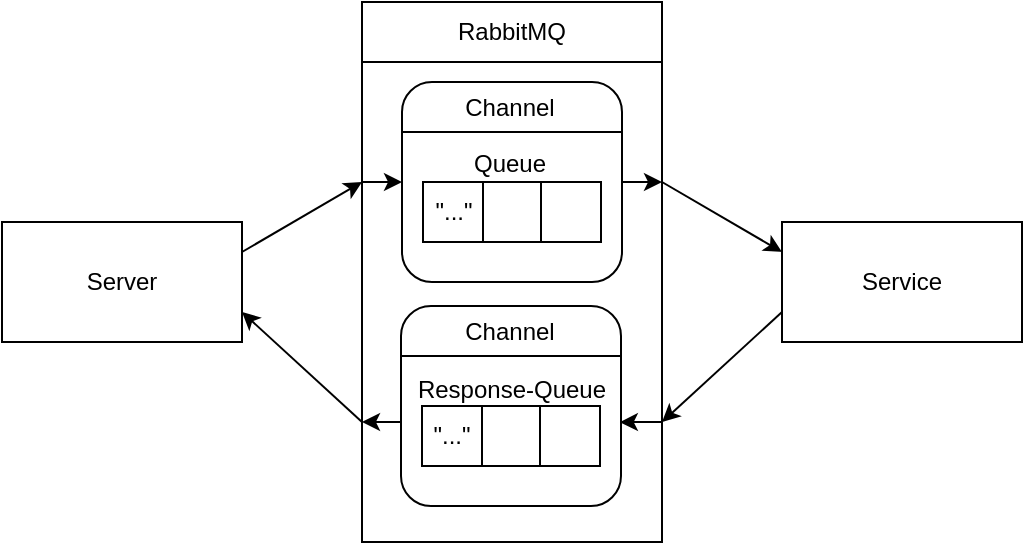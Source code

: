 <mxfile version="20.6.2" type="device"><diagram id="886E_Uxkm8Q78iOhJF0P" name="Seite-1"><mxGraphModel dx="853" dy="583" grid="1" gridSize="10" guides="1" tooltips="1" connect="1" arrows="1" fold="1" page="1" pageScale="1" pageWidth="827" pageHeight="1169" math="0" shadow="0"><root><mxCell id="0"/><mxCell id="1" parent="0"/><mxCell id="oR-uJyEoyYGGMCKk9j6R-6" value="" style="rounded=0;whiteSpace=wrap;html=1;" vertex="1" parent="1"><mxGeometry x="310" y="260" width="150" height="240" as="geometry"/></mxCell><mxCell id="oR-uJyEoyYGGMCKk9j6R-1" value="Server" style="rounded=0;whiteSpace=wrap;html=1;" vertex="1" parent="1"><mxGeometry x="130" y="340" width="120" height="60" as="geometry"/></mxCell><mxCell id="oR-uJyEoyYGGMCKk9j6R-3" value="Service" style="rounded=0;whiteSpace=wrap;html=1;" vertex="1" parent="1"><mxGeometry x="520" y="340" width="120" height="60" as="geometry"/></mxCell><mxCell id="oR-uJyEoyYGGMCKk9j6R-18" value="" style="endArrow=classic;html=1;rounded=0;entryX=0;entryY=0.25;entryDx=0;entryDy=0;exitX=1;exitY=0.25;exitDx=0;exitDy=0;" edge="1" parent="1" source="oR-uJyEoyYGGMCKk9j6R-1" target="oR-uJyEoyYGGMCKk9j6R-6"><mxGeometry width="50" height="50" relative="1" as="geometry"><mxPoint x="270" y="370" as="sourcePoint"/><mxPoint x="260" y="440" as="targetPoint"/></mxGeometry></mxCell><mxCell id="oR-uJyEoyYGGMCKk9j6R-19" value="RabbitMQ" style="rounded=0;whiteSpace=wrap;html=1;" vertex="1" parent="1"><mxGeometry x="310" y="230" width="150" height="30" as="geometry"/></mxCell><mxCell id="oR-uJyEoyYGGMCKk9j6R-20" value="" style="endArrow=classic;html=1;rounded=0;exitX=1;exitY=0.25;exitDx=0;exitDy=0;entryX=0;entryY=0.25;entryDx=0;entryDy=0;" edge="1" parent="1" source="oR-uJyEoyYGGMCKk9j6R-6" target="oR-uJyEoyYGGMCKk9j6R-3"><mxGeometry width="50" height="50" relative="1" as="geometry"><mxPoint x="490" y="470" as="sourcePoint"/><mxPoint x="540" y="420" as="targetPoint"/></mxGeometry></mxCell><mxCell id="oR-uJyEoyYGGMCKk9j6R-22" value="" style="rounded=1;whiteSpace=wrap;html=1;" vertex="1" parent="1"><mxGeometry x="330" y="270" width="110" height="100" as="geometry"/></mxCell><mxCell id="oR-uJyEoyYGGMCKk9j6R-23" value="Channel" style="text;html=1;strokeColor=none;fillColor=none;align=center;verticalAlign=middle;whiteSpace=wrap;rounded=0;" vertex="1" parent="1"><mxGeometry x="354" y="268" width="60" height="30" as="geometry"/></mxCell><mxCell id="oR-uJyEoyYGGMCKk9j6R-24" value="" style="rounded=0;whiteSpace=wrap;html=1;" vertex="1" parent="1"><mxGeometry x="340.5" y="320" width="30" height="30" as="geometry"/></mxCell><mxCell id="oR-uJyEoyYGGMCKk9j6R-25" value="" style="rounded=0;whiteSpace=wrap;html=1;" vertex="1" parent="1"><mxGeometry x="370.5" y="320" width="30" height="30" as="geometry"/></mxCell><mxCell id="oR-uJyEoyYGGMCKk9j6R-26" value="" style="rounded=0;whiteSpace=wrap;html=1;" vertex="1" parent="1"><mxGeometry x="399.5" y="320" width="30" height="30" as="geometry"/></mxCell><mxCell id="oR-uJyEoyYGGMCKk9j6R-27" value="Queue" style="text;html=1;strokeColor=none;fillColor=none;align=center;verticalAlign=middle;whiteSpace=wrap;rounded=0;" vertex="1" parent="1"><mxGeometry x="353.5" y="296" width="60" height="30" as="geometry"/></mxCell><mxCell id="oR-uJyEoyYGGMCKk9j6R-28" value="" style="endArrow=none;html=1;rounded=0;exitX=1;exitY=0.25;exitDx=0;exitDy=0;entryX=0;entryY=0.25;entryDx=0;entryDy=0;" edge="1" parent="1" source="oR-uJyEoyYGGMCKk9j6R-22" target="oR-uJyEoyYGGMCKk9j6R-22"><mxGeometry width="50" height="50" relative="1" as="geometry"><mxPoint x="450" y="510" as="sourcePoint"/><mxPoint x="500" y="460" as="targetPoint"/></mxGeometry></mxCell><mxCell id="oR-uJyEoyYGGMCKk9j6R-29" value="&quot;...&quot;" style="text;html=1;strokeColor=none;fillColor=none;align=center;verticalAlign=middle;whiteSpace=wrap;rounded=0;" vertex="1" parent="1"><mxGeometry x="325.5" y="320" width="60" height="30" as="geometry"/></mxCell><mxCell id="oR-uJyEoyYGGMCKk9j6R-32" value="" style="rounded=1;whiteSpace=wrap;html=1;" vertex="1" parent="1"><mxGeometry x="329.5" y="382" width="110" height="100" as="geometry"/></mxCell><mxCell id="oR-uJyEoyYGGMCKk9j6R-33" value="Channel" style="text;html=1;strokeColor=none;fillColor=none;align=center;verticalAlign=middle;whiteSpace=wrap;rounded=0;" vertex="1" parent="1"><mxGeometry x="353.5" y="380" width="60" height="30" as="geometry"/></mxCell><mxCell id="oR-uJyEoyYGGMCKk9j6R-34" value="" style="rounded=0;whiteSpace=wrap;html=1;" vertex="1" parent="1"><mxGeometry x="340" y="432" width="30" height="30" as="geometry"/></mxCell><mxCell id="oR-uJyEoyYGGMCKk9j6R-35" value="" style="rounded=0;whiteSpace=wrap;html=1;" vertex="1" parent="1"><mxGeometry x="370" y="432" width="30" height="30" as="geometry"/></mxCell><mxCell id="oR-uJyEoyYGGMCKk9j6R-36" value="" style="rounded=0;whiteSpace=wrap;html=1;" vertex="1" parent="1"><mxGeometry x="399" y="432" width="30" height="30" as="geometry"/></mxCell><mxCell id="oR-uJyEoyYGGMCKk9j6R-37" value="Response-Queue" style="text;html=1;strokeColor=none;fillColor=none;align=center;verticalAlign=middle;whiteSpace=wrap;rounded=0;" vertex="1" parent="1"><mxGeometry x="322" y="409" width="126" height="30" as="geometry"/></mxCell><mxCell id="oR-uJyEoyYGGMCKk9j6R-38" value="" style="endArrow=none;html=1;rounded=0;exitX=1;exitY=0.25;exitDx=0;exitDy=0;entryX=0;entryY=0.25;entryDx=0;entryDy=0;" edge="1" parent="1" source="oR-uJyEoyYGGMCKk9j6R-32" target="oR-uJyEoyYGGMCKk9j6R-32"><mxGeometry width="50" height="50" relative="1" as="geometry"><mxPoint x="449.5" y="622" as="sourcePoint"/><mxPoint x="499.5" y="572" as="targetPoint"/></mxGeometry></mxCell><mxCell id="oR-uJyEoyYGGMCKk9j6R-39" value="&quot;...&quot;" style="text;html=1;strokeColor=none;fillColor=none;align=center;verticalAlign=middle;whiteSpace=wrap;rounded=0;" vertex="1" parent="1"><mxGeometry x="325" y="432" width="60" height="30" as="geometry"/></mxCell><mxCell id="oR-uJyEoyYGGMCKk9j6R-40" value="" style="endArrow=classic;html=1;rounded=0;exitX=0;exitY=0.75;exitDx=0;exitDy=0;entryX=1;entryY=0.75;entryDx=0;entryDy=0;" edge="1" parent="1" source="oR-uJyEoyYGGMCKk9j6R-3" target="oR-uJyEoyYGGMCKk9j6R-6"><mxGeometry width="50" height="50" relative="1" as="geometry"><mxPoint x="520" y="460" as="sourcePoint"/><mxPoint x="450.5" y="490" as="targetPoint"/></mxGeometry></mxCell><mxCell id="oR-uJyEoyYGGMCKk9j6R-41" value="" style="endArrow=classic;html=1;rounded=0;exitX=0;exitY=0.75;exitDx=0;exitDy=0;entryX=1;entryY=0.75;entryDx=0;entryDy=0;" edge="1" parent="1" source="oR-uJyEoyYGGMCKk9j6R-6" target="oR-uJyEoyYGGMCKk9j6R-1"><mxGeometry width="50" height="50" relative="1" as="geometry"><mxPoint x="320.5" y="490" as="sourcePoint"/><mxPoint x="200" y="440" as="targetPoint"/></mxGeometry></mxCell><mxCell id="oR-uJyEoyYGGMCKk9j6R-44" value="" style="endArrow=classic;html=1;rounded=0;exitX=0;exitY=0.25;exitDx=0;exitDy=0;entryX=0;entryY=0.5;entryDx=0;entryDy=0;" edge="1" parent="1" source="oR-uJyEoyYGGMCKk9j6R-6" target="oR-uJyEoyYGGMCKk9j6R-22"><mxGeometry width="50" height="50" relative="1" as="geometry"><mxPoint x="180" y="290" as="sourcePoint"/><mxPoint x="230" y="240" as="targetPoint"/></mxGeometry></mxCell><mxCell id="oR-uJyEoyYGGMCKk9j6R-45" value="" style="endArrow=classic;html=1;rounded=0;exitX=1;exitY=0.5;exitDx=0;exitDy=0;" edge="1" parent="1" source="oR-uJyEoyYGGMCKk9j6R-22"><mxGeometry width="50" height="50" relative="1" as="geometry"><mxPoint x="490" y="350" as="sourcePoint"/><mxPoint x="460" y="320" as="targetPoint"/></mxGeometry></mxCell><mxCell id="oR-uJyEoyYGGMCKk9j6R-46" value="" style="endArrow=classic;html=1;rounded=0;exitX=1;exitY=0.75;exitDx=0;exitDy=0;entryX=0.928;entryY=1.036;entryDx=0;entryDy=0;entryPerimeter=0;" edge="1" parent="1" source="oR-uJyEoyYGGMCKk9j6R-6" target="oR-uJyEoyYGGMCKk9j6R-37"><mxGeometry width="50" height="50" relative="1" as="geometry"><mxPoint x="510" y="500" as="sourcePoint"/><mxPoint x="500" y="470" as="targetPoint"/></mxGeometry></mxCell><mxCell id="oR-uJyEoyYGGMCKk9j6R-47" value="" style="endArrow=classic;html=1;rounded=0;entryX=0;entryY=0.75;entryDx=0;entryDy=0;exitX=0.083;exitY=0.267;exitDx=0;exitDy=0;exitPerimeter=0;" edge="1" parent="1" source="oR-uJyEoyYGGMCKk9j6R-39" target="oR-uJyEoyYGGMCKk9j6R-6"><mxGeometry width="50" height="50" relative="1" as="geometry"><mxPoint x="240" y="460" as="sourcePoint"/><mxPoint x="310" y="460" as="targetPoint"/></mxGeometry></mxCell></root></mxGraphModel></diagram></mxfile>